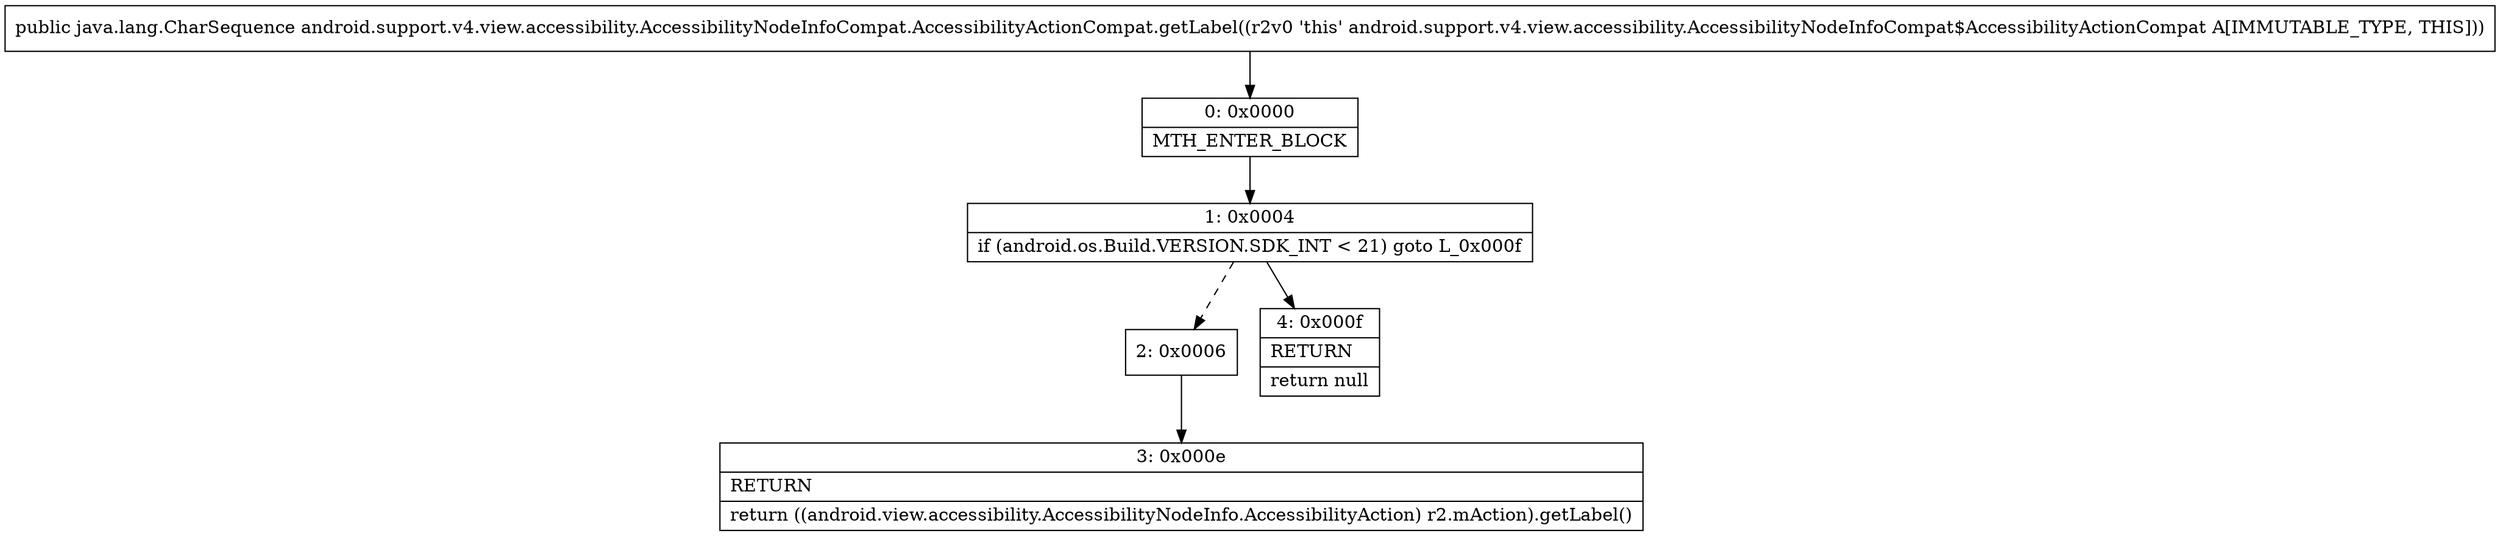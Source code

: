 digraph "CFG forandroid.support.v4.view.accessibility.AccessibilityNodeInfoCompat.AccessibilityActionCompat.getLabel()Ljava\/lang\/CharSequence;" {
Node_0 [shape=record,label="{0\:\ 0x0000|MTH_ENTER_BLOCK\l}"];
Node_1 [shape=record,label="{1\:\ 0x0004|if (android.os.Build.VERSION.SDK_INT \< 21) goto L_0x000f\l}"];
Node_2 [shape=record,label="{2\:\ 0x0006}"];
Node_3 [shape=record,label="{3\:\ 0x000e|RETURN\l|return ((android.view.accessibility.AccessibilityNodeInfo.AccessibilityAction) r2.mAction).getLabel()\l}"];
Node_4 [shape=record,label="{4\:\ 0x000f|RETURN\l|return null\l}"];
MethodNode[shape=record,label="{public java.lang.CharSequence android.support.v4.view.accessibility.AccessibilityNodeInfoCompat.AccessibilityActionCompat.getLabel((r2v0 'this' android.support.v4.view.accessibility.AccessibilityNodeInfoCompat$AccessibilityActionCompat A[IMMUTABLE_TYPE, THIS])) }"];
MethodNode -> Node_0;
Node_0 -> Node_1;
Node_1 -> Node_2[style=dashed];
Node_1 -> Node_4;
Node_2 -> Node_3;
}

